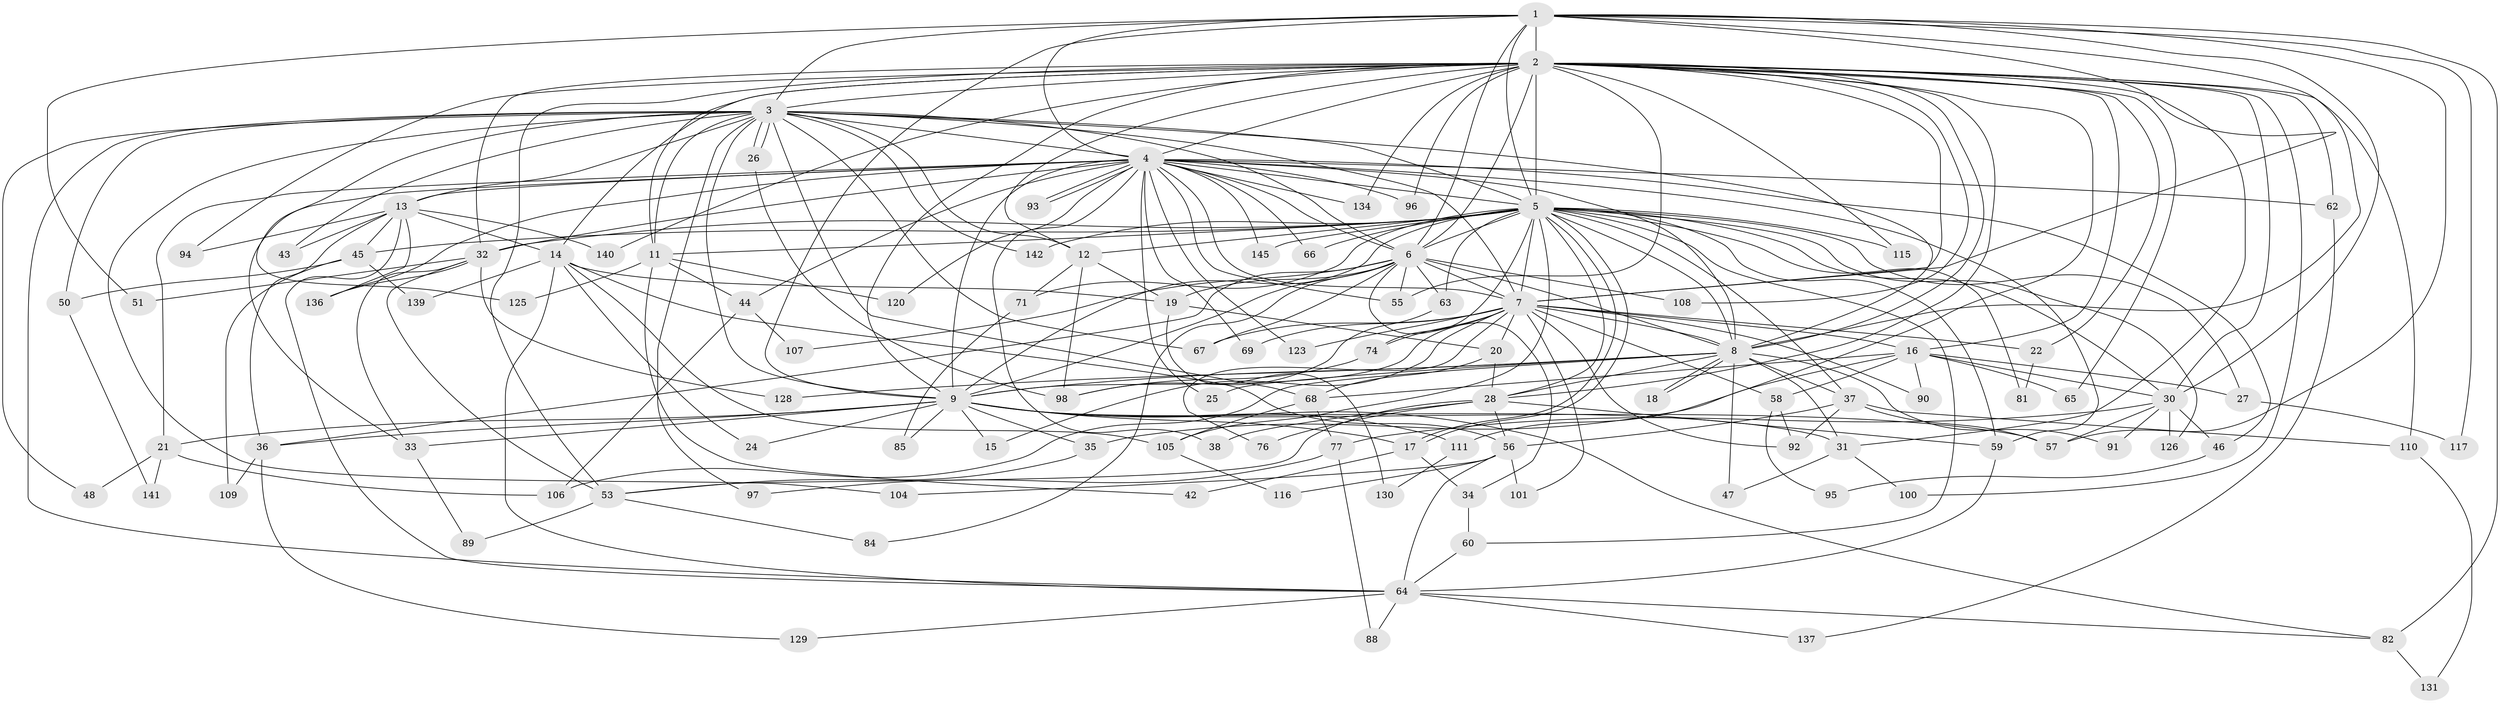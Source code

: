 // original degree distribution, {16: 0.006896551724137931, 21: 0.020689655172413793, 22: 0.006896551724137931, 31: 0.006896551724137931, 32: 0.006896551724137931, 18: 0.006896551724137931, 24: 0.006896551724137931, 19: 0.006896551724137931, 6: 0.027586206896551724, 9: 0.020689655172413793, 8: 0.020689655172413793, 2: 0.5241379310344828, 5: 0.041379310344827586, 4: 0.10344827586206896, 3: 0.18620689655172415, 7: 0.006896551724137931}
// Generated by graph-tools (version 1.1) at 2025/41/03/06/25 10:41:37]
// undirected, 107 vertices, 264 edges
graph export_dot {
graph [start="1"]
  node [color=gray90,style=filled];
  1 [super="+87"];
  2 [super="+10"];
  3 [super="+29"];
  4 [super="+102"];
  5 [super="+54"];
  6 [super="+80"];
  7 [super="+135"];
  8;
  9 [super="+23"];
  11 [super="+41"];
  12;
  13 [super="+132"];
  14 [super="+78"];
  15;
  16 [super="+113"];
  17 [super="+39"];
  18;
  19 [super="+70"];
  20 [super="+143"];
  21 [super="+112"];
  22;
  24;
  25;
  26 [super="+114"];
  27;
  28 [super="+52"];
  30 [super="+49"];
  31 [super="+73"];
  32 [super="+138"];
  33 [super="+79"];
  34;
  35 [super="+124"];
  36 [super="+40"];
  37 [super="+83"];
  38;
  42;
  43;
  44;
  45;
  46;
  47;
  48;
  50;
  51;
  53 [super="+122"];
  55 [super="+75"];
  56 [super="+61"];
  57 [super="+121"];
  58;
  59 [super="+127"];
  60 [super="+72"];
  62;
  63;
  64 [super="+118"];
  65;
  66;
  67;
  68 [super="+133"];
  69;
  71;
  74 [super="+103"];
  76;
  77;
  81;
  82 [super="+86"];
  84;
  85;
  88;
  89;
  90;
  91;
  92 [super="+99"];
  93;
  94;
  95;
  96;
  97;
  98;
  100;
  101;
  104;
  105 [super="+119"];
  106;
  107;
  108;
  109;
  110;
  111;
  115;
  116;
  117;
  120;
  123;
  125;
  126;
  128;
  129;
  130;
  131;
  134;
  136 [super="+144"];
  137;
  139;
  140;
  141;
  142;
  145;
  1 -- 2 [weight=2];
  1 -- 3;
  1 -- 4;
  1 -- 5;
  1 -- 6;
  1 -- 7;
  1 -- 8;
  1 -- 9;
  1 -- 51;
  1 -- 57;
  1 -- 117;
  1 -- 30;
  1 -- 82;
  2 -- 3 [weight=2];
  2 -- 4 [weight=2];
  2 -- 5 [weight=2];
  2 -- 6 [weight=2];
  2 -- 7 [weight=3];
  2 -- 8 [weight=2];
  2 -- 9 [weight=3];
  2 -- 11;
  2 -- 12;
  2 -- 14;
  2 -- 16;
  2 -- 28;
  2 -- 30;
  2 -- 55;
  2 -- 94;
  2 -- 110;
  2 -- 115;
  2 -- 65;
  2 -- 134;
  2 -- 140;
  2 -- 22;
  2 -- 96;
  2 -- 100;
  2 -- 108;
  2 -- 111;
  2 -- 53;
  2 -- 62;
  2 -- 32;
  2 -- 31;
  3 -- 4;
  3 -- 5;
  3 -- 6;
  3 -- 7;
  3 -- 8;
  3 -- 9;
  3 -- 11;
  3 -- 13;
  3 -- 26;
  3 -- 26;
  3 -- 43;
  3 -- 50;
  3 -- 64;
  3 -- 67;
  3 -- 104;
  3 -- 125;
  3 -- 142;
  3 -- 48;
  3 -- 97;
  3 -- 12;
  3 -- 68;
  4 -- 5;
  4 -- 6;
  4 -- 7;
  4 -- 8;
  4 -- 9 [weight=2];
  4 -- 13;
  4 -- 21;
  4 -- 25;
  4 -- 32;
  4 -- 33;
  4 -- 38;
  4 -- 44;
  4 -- 46;
  4 -- 59;
  4 -- 62;
  4 -- 66;
  4 -- 69;
  4 -- 93;
  4 -- 93;
  4 -- 96;
  4 -- 120;
  4 -- 123;
  4 -- 134;
  4 -- 145;
  4 -- 136;
  4 -- 55;
  5 -- 6;
  5 -- 7 [weight=2];
  5 -- 8;
  5 -- 9;
  5 -- 12;
  5 -- 17;
  5 -- 17;
  5 -- 27;
  5 -- 30;
  5 -- 32;
  5 -- 37;
  5 -- 45;
  5 -- 59;
  5 -- 60;
  5 -- 63;
  5 -- 66;
  5 -- 71;
  5 -- 74;
  5 -- 81;
  5 -- 105;
  5 -- 115;
  5 -- 126;
  5 -- 142;
  5 -- 145;
  5 -- 28;
  5 -- 11;
  6 -- 7;
  6 -- 8;
  6 -- 9;
  6 -- 19;
  6 -- 34;
  6 -- 36;
  6 -- 55;
  6 -- 63;
  6 -- 84;
  6 -- 107;
  6 -- 108;
  6 -- 67;
  7 -- 8;
  7 -- 9;
  7 -- 15;
  7 -- 16;
  7 -- 20;
  7 -- 22;
  7 -- 58;
  7 -- 67;
  7 -- 69;
  7 -- 74;
  7 -- 76;
  7 -- 90;
  7 -- 92;
  7 -- 101;
  7 -- 123;
  8 -- 9;
  8 -- 18;
  8 -- 18;
  8 -- 25;
  8 -- 28;
  8 -- 31;
  8 -- 37;
  8 -- 47;
  8 -- 91;
  8 -- 106;
  8 -- 128;
  9 -- 15;
  9 -- 21;
  9 -- 31;
  9 -- 33;
  9 -- 35;
  9 -- 36;
  9 -- 85;
  9 -- 111;
  9 -- 24;
  9 -- 82;
  9 -- 57;
  9 -- 17;
  11 -- 44;
  11 -- 120;
  11 -- 125;
  11 -- 42;
  12 -- 71;
  12 -- 98;
  12 -- 19;
  13 -- 14;
  13 -- 43;
  13 -- 45;
  13 -- 94;
  13 -- 140;
  13 -- 64;
  13 -- 136;
  13 -- 36;
  14 -- 19;
  14 -- 24;
  14 -- 56;
  14 -- 105;
  14 -- 139;
  14 -- 64;
  16 -- 27;
  16 -- 35;
  16 -- 58;
  16 -- 65;
  16 -- 68;
  16 -- 90;
  16 -- 30;
  17 -- 34;
  17 -- 42;
  19 -- 20;
  19 -- 130;
  20 -- 68;
  20 -- 28;
  21 -- 48;
  21 -- 141;
  21 -- 106;
  22 -- 81;
  26 -- 98;
  27 -- 117;
  28 -- 38;
  28 -- 53;
  28 -- 56;
  28 -- 76;
  28 -- 59;
  30 -- 46;
  30 -- 77;
  30 -- 91;
  30 -- 126;
  30 -- 57;
  31 -- 47;
  31 -- 100;
  32 -- 51;
  32 -- 53;
  32 -- 128;
  32 -- 136;
  32 -- 33;
  33 -- 89;
  34 -- 60;
  35 -- 53;
  36 -- 129;
  36 -- 109;
  37 -- 92;
  37 -- 110;
  37 -- 57;
  37 -- 56;
  44 -- 106;
  44 -- 107;
  45 -- 50;
  45 -- 109;
  45 -- 139;
  46 -- 95;
  50 -- 141;
  53 -- 84;
  53 -- 89;
  56 -- 101;
  56 -- 104;
  56 -- 64;
  56 -- 116;
  58 -- 95;
  58 -- 92;
  59 -- 64;
  60 -- 64;
  62 -- 137;
  63 -- 98;
  64 -- 82;
  64 -- 88;
  64 -- 129;
  64 -- 137;
  68 -- 77;
  68 -- 105;
  71 -- 85;
  74 -- 98;
  77 -- 88;
  77 -- 97;
  82 -- 131;
  105 -- 116;
  110 -- 131;
  111 -- 130;
}
